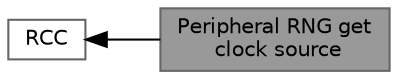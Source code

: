 digraph "Peripheral RNG get clock source"
{
 // LATEX_PDF_SIZE
  bgcolor="transparent";
  edge [fontname=Helvetica,fontsize=10,labelfontname=Helvetica,labelfontsize=10];
  node [fontname=Helvetica,fontsize=10,shape=box,height=0.2,width=0.4];
  rankdir=LR;
  Node2 [label="RCC",height=0.2,width=0.4,color="grey40", fillcolor="white", style="filled",URL="$group___r_c_c___l_l.html",tooltip=" "];
  Node1 [label="Peripheral RNG get\l clock source",height=0.2,width=0.4,color="gray40", fillcolor="grey60", style="filled", fontcolor="black",tooltip=" "];
  Node2->Node1 [shape=plaintext, dir="back", style="solid"];
}
